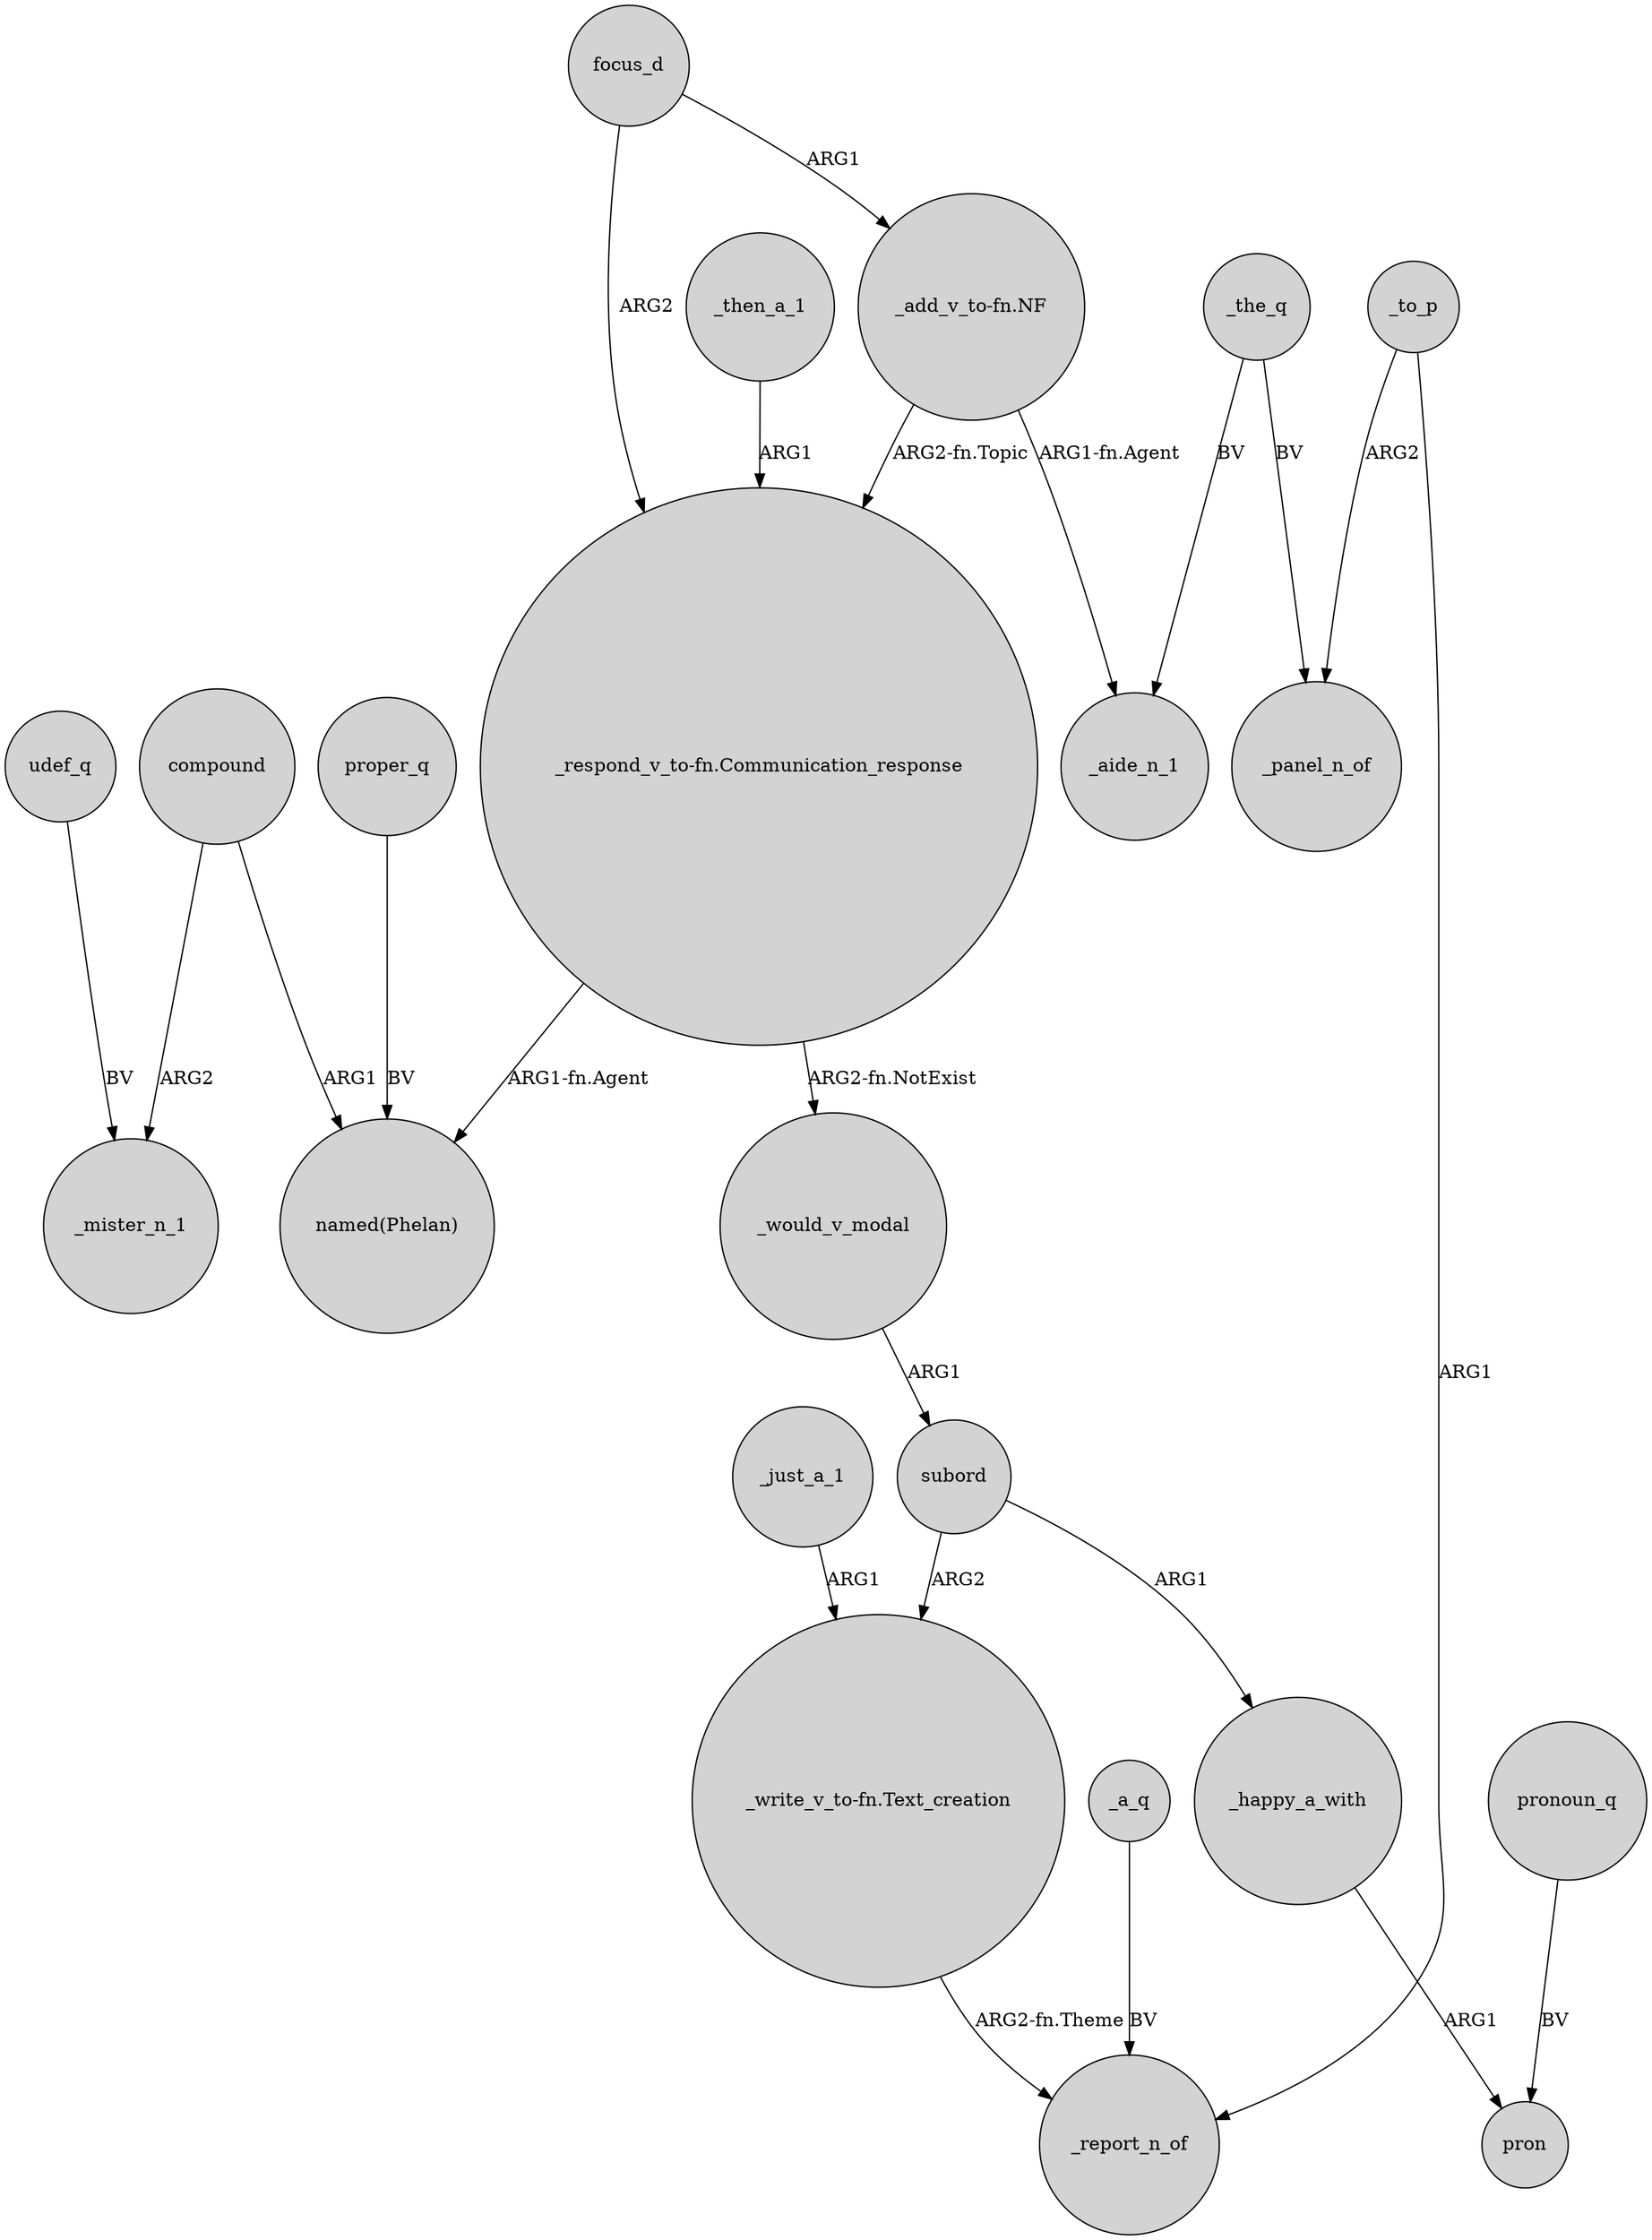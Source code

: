 digraph {
	node [shape=circle style=filled]
	_a_q -> _report_n_of [label=BV]
	_then_a_1 -> "_respond_v_to-fn.Communication_response" [label=ARG1]
	"_write_v_to-fn.Text_creation" -> _report_n_of [label="ARG2-fn.Theme"]
	"_add_v_to-fn.NF" -> "_respond_v_to-fn.Communication_response" [label="ARG2-fn.Topic"]
	"_respond_v_to-fn.Communication_response" -> _would_v_modal [label="ARG2-fn.NotExist"]
	"_add_v_to-fn.NF" -> _aide_n_1 [label="ARG1-fn.Agent"]
	compound -> _mister_n_1 [label=ARG2]
	_just_a_1 -> "_write_v_to-fn.Text_creation" [label=ARG1]
	_happy_a_with -> pron [label=ARG1]
	udef_q -> _mister_n_1 [label=BV]
	_to_p -> _panel_n_of [label=ARG2]
	_would_v_modal -> subord [label=ARG1]
	focus_d -> "_respond_v_to-fn.Communication_response" [label=ARG2]
	_to_p -> _report_n_of [label=ARG1]
	pronoun_q -> pron [label=BV]
	_the_q -> _panel_n_of [label=BV]
	subord -> _happy_a_with [label=ARG1]
	compound -> "named(Phelan)" [label=ARG1]
	"_respond_v_to-fn.Communication_response" -> "named(Phelan)" [label="ARG1-fn.Agent"]
	proper_q -> "named(Phelan)" [label=BV]
	subord -> "_write_v_to-fn.Text_creation" [label=ARG2]
	focus_d -> "_add_v_to-fn.NF" [label=ARG1]
	_the_q -> _aide_n_1 [label=BV]
}
